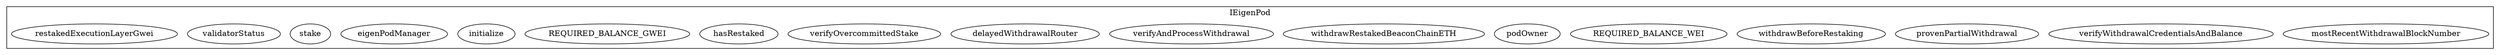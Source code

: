 strict digraph {
subgraph cluster_6344_IEigenPod {
label = "IEigenPod"
"6344_mostRecentWithdrawalBlockNumber" [label="mostRecentWithdrawalBlockNumber"]
"6344_verifyWithdrawalCredentialsAndBalance" [label="verifyWithdrawalCredentialsAndBalance"]
"6344_provenPartialWithdrawal" [label="provenPartialWithdrawal"]
"6344_withdrawBeforeRestaking" [label="withdrawBeforeRestaking"]
"6344_REQUIRED_BALANCE_WEI" [label="REQUIRED_BALANCE_WEI"]
"6344_podOwner" [label="podOwner"]
"6344_withdrawRestakedBeaconChainETH" [label="withdrawRestakedBeaconChainETH"]
"6344_verifyAndProcessWithdrawal" [label="verifyAndProcessWithdrawal"]
"6344_delayedWithdrawalRouter" [label="delayedWithdrawalRouter"]
"6344_verifyOvercommittedStake" [label="verifyOvercommittedStake"]
"6344_hasRestaked" [label="hasRestaked"]
"6344_REQUIRED_BALANCE_GWEI" [label="REQUIRED_BALANCE_GWEI"]
"6344_initialize" [label="initialize"]
"6344_eigenPodManager" [label="eigenPodManager"]
"6344_stake" [label="stake"]
"6344_validatorStatus" [label="validatorStatus"]
"6344_restakedExecutionLayerGwei" [label="restakedExecutionLayerGwei"]
}subgraph cluster_solidity {
label = "[Solidity]"
}
}